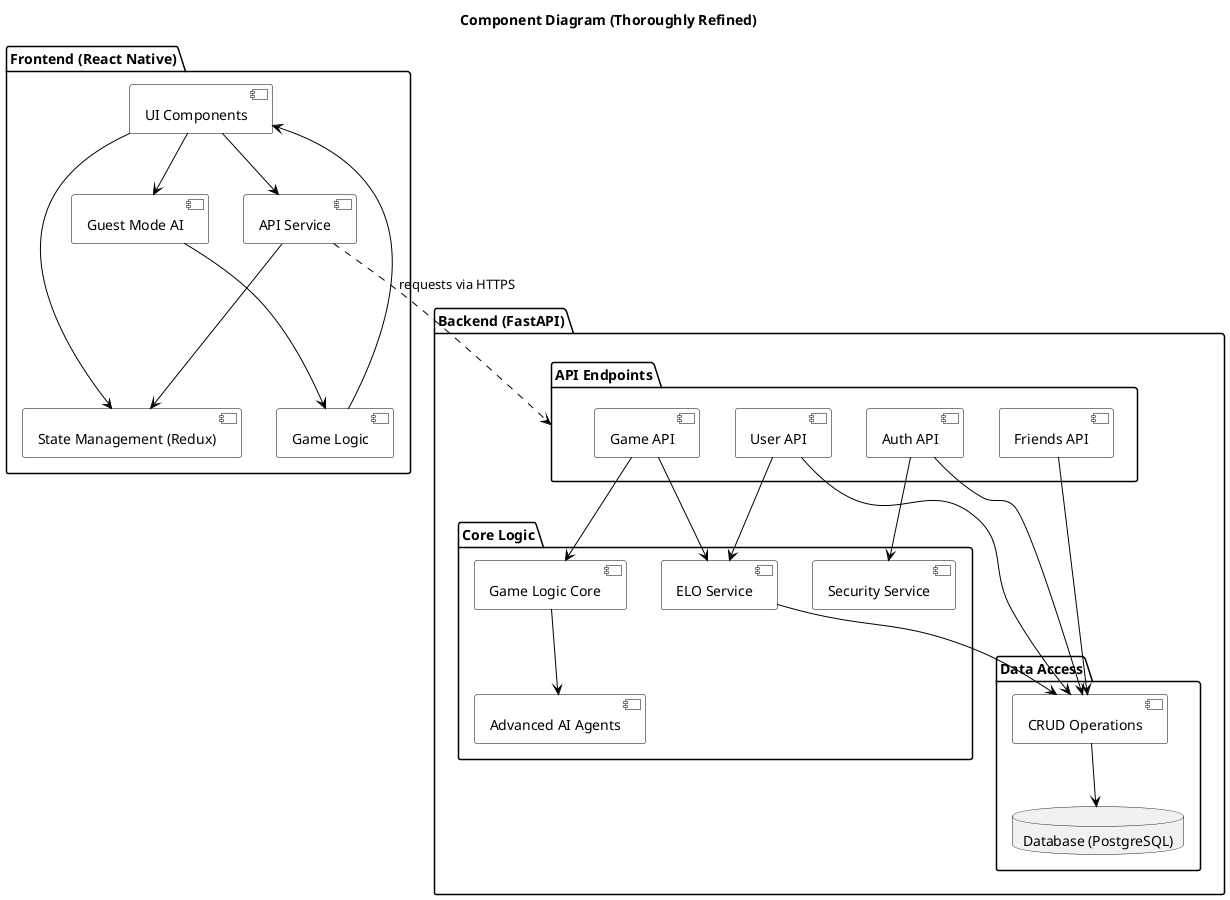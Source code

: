 @startuml
' skinparam to improve the look and feel
skinparam component {
  BackgroundColor White
  ArrowColor Black
  BorderColor Black
}
skinparam shadowing false
skinparam monochrome true

title Component Diagram (Thoroughly Refined)

package "Frontend (React Native)" {
  [UI Components]
  [State Management (Redux)]
  [API Service]
  [Game Logic]
  [Guest Mode AI]
}

package "Backend (FastAPI)" {
  package "API Endpoints" {
    [Auth API]
    [Game API]
    [User API]
    [Friends API]
  }
  
  package "Core Logic" {
    [Game Logic Core]
    [Advanced AI Agents]
    [ELO Service]
    [Security Service]
  }

  package "Data Access" {
    [CRUD Operations]
    database "Database (PostgreSQL)"
  }
}

' Frontend to Backend relationship
[API Service] ..> [API Endpoints] : "requests via HTTPS"

' API to Core Logic dependencies
[Auth API] --> [Security Service]
[Auth API] --> [CRUD Operations]
[Game API] --> [Game Logic Core]
[Game API] --> [ELO Service]
[User API] --> [CRUD Operations]
[User API] --> [ELO Service]
[Friends API] --> [CRUD Operations]

' Core Logic dependencies
[Game Logic Core] --> [Advanced AI Agents]
[ELO Service] --> [CRUD Operations]

' Data Access dependency
[CRUD Operations] --> "Database (PostgreSQL)"

' Frontend dependencies
[UI Components] --> [State Management (Redux)]
[UI Components] --> [API Service]
[API Service] --> [State Management (Redux)]
[Game Logic] --> [UI Components]
[Guest Mode AI] --> [Game Logic]
[UI Components] --> [Guest Mode AI]

@enduml 